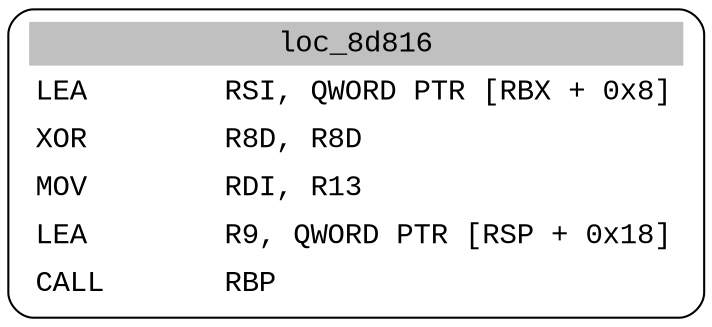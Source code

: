 digraph asm_graph {
1941 [
shape="Mrecord" fontname="Courier New"label =<<table border="0" cellborder="0" cellpadding="3"><tr><td align="center" colspan="2" bgcolor="grey">loc_8d816</td></tr><tr><td align="left">LEA        RSI, QWORD PTR [RBX + 0x8]</td></tr><tr><td align="left">XOR        R8D, R8D</td></tr><tr><td align="left">MOV        RDI, R13</td></tr><tr><td align="left">LEA        R9, QWORD PTR [RSP + 0x18]</td></tr><tr><td align="left">CALL       RBP</td></tr></table>> ];
}